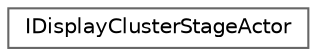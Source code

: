 digraph "Graphical Class Hierarchy"
{
 // INTERACTIVE_SVG=YES
 // LATEX_PDF_SIZE
  bgcolor="transparent";
  edge [fontname=Helvetica,fontsize=10,labelfontname=Helvetica,labelfontsize=10];
  node [fontname=Helvetica,fontsize=10,shape=box,height=0.2,width=0.4];
  rankdir="LR";
  Node0 [id="Node000000",label="IDisplayClusterStageActor",height=0.2,width=0.4,color="grey40", fillcolor="white", style="filled",URL="$d4/de5/classIDisplayClusterStageActor.html",tooltip=" "];
}
